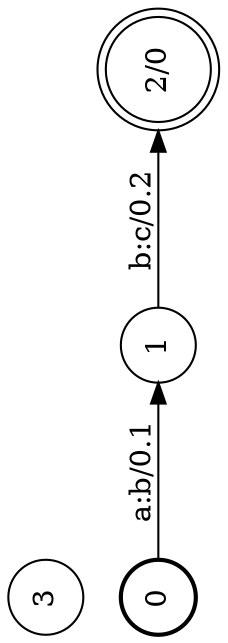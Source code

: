 digraph FST {
rankdir = LR;
label = "";
center = 1;
orientation = Landscape;
0 [label = "0", shape = circle, style = bold, fontsize = 14]
	0 -> 1 [label = "a:b/0.1", fontsize = 14];
1 [label = "1", shape = circle, style = solid, fontsize = 14]
	1 -> 2 [label = "b:c/0.2", fontsize = 14];
2 [label = "2/0", shape = doublecircle, style = solid, fontsize = 14]
3 [label = "3", shape = circle, style = solid, fontsize = 14]
}
